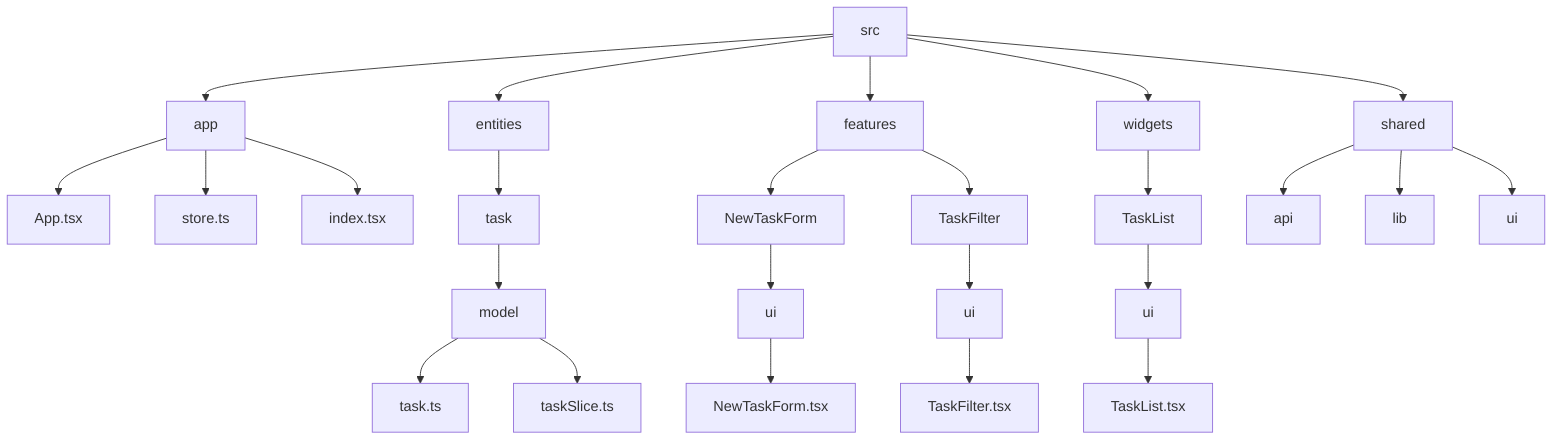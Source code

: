 graph TD
    A[src] --> B[app]
    A --> C[entities]
    A --> D[features]
    A --> E[widgets]
    A --> F[shared]

    B --> B1[App.tsx]
    B --> B2[store.ts]
    B --> B3[index.tsx]

    C --> C1[task]
    C1 --> C1a[model]
    C1a --> C1a1[task.ts]
    C1a --> C1a2[taskSlice.ts]

    D --> D1[NewTaskForm]
    D --> D2[TaskFilter]
    D1 --> D1a[ui]
    D1a --> D1a1[NewTaskForm.tsx]
    D2 --> D2a[ui]
    D2a --> D2a1[TaskFilter.tsx]

    E --> E1[TaskList]
    E1 --> E1a[ui]
    E1a --> E1a1[TaskList.tsx]

    F --> F1[api]
    F --> F2[lib]
    F --> F3[ui]